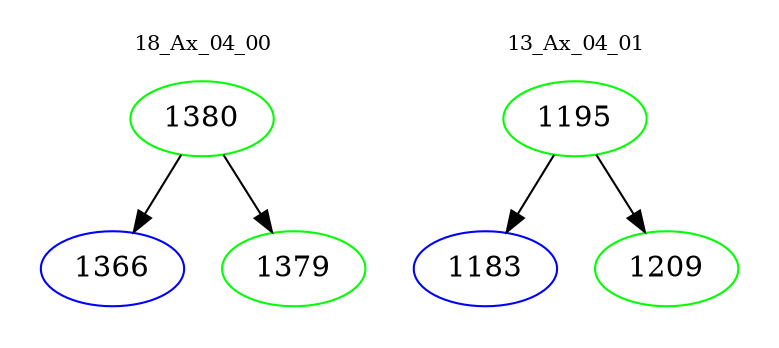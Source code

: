 digraph{
subgraph cluster_0 {
color = white
label = "18_Ax_04_00";
fontsize=10;
T0_1380 [label="1380", color="green"]
T0_1380 -> T0_1366 [color="black"]
T0_1366 [label="1366", color="blue"]
T0_1380 -> T0_1379 [color="black"]
T0_1379 [label="1379", color="green"]
}
subgraph cluster_1 {
color = white
label = "13_Ax_04_01";
fontsize=10;
T1_1195 [label="1195", color="green"]
T1_1195 -> T1_1183 [color="black"]
T1_1183 [label="1183", color="blue"]
T1_1195 -> T1_1209 [color="black"]
T1_1209 [label="1209", color="green"]
}
}
